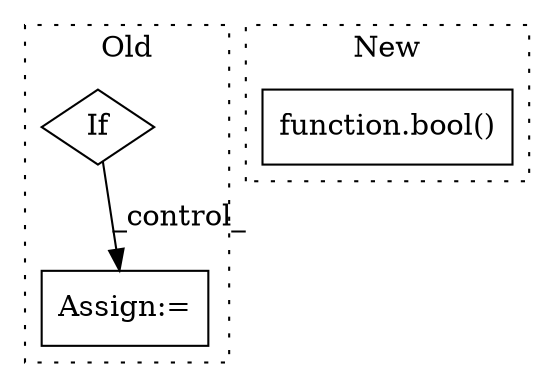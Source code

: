 digraph G {
subgraph cluster0 {
1 [label="If" a="96" s="3633" l="3" shape="diamond"];
3 [label="Assign:=" a="68" s="3746" l="3" shape="box"];
label = "Old";
style="dotted";
}
subgraph cluster1 {
2 [label="function.bool()" a="75" s="6418,6467" l="5,1" shape="box"];
label = "New";
style="dotted";
}
1 -> 3 [label="_control_"];
}